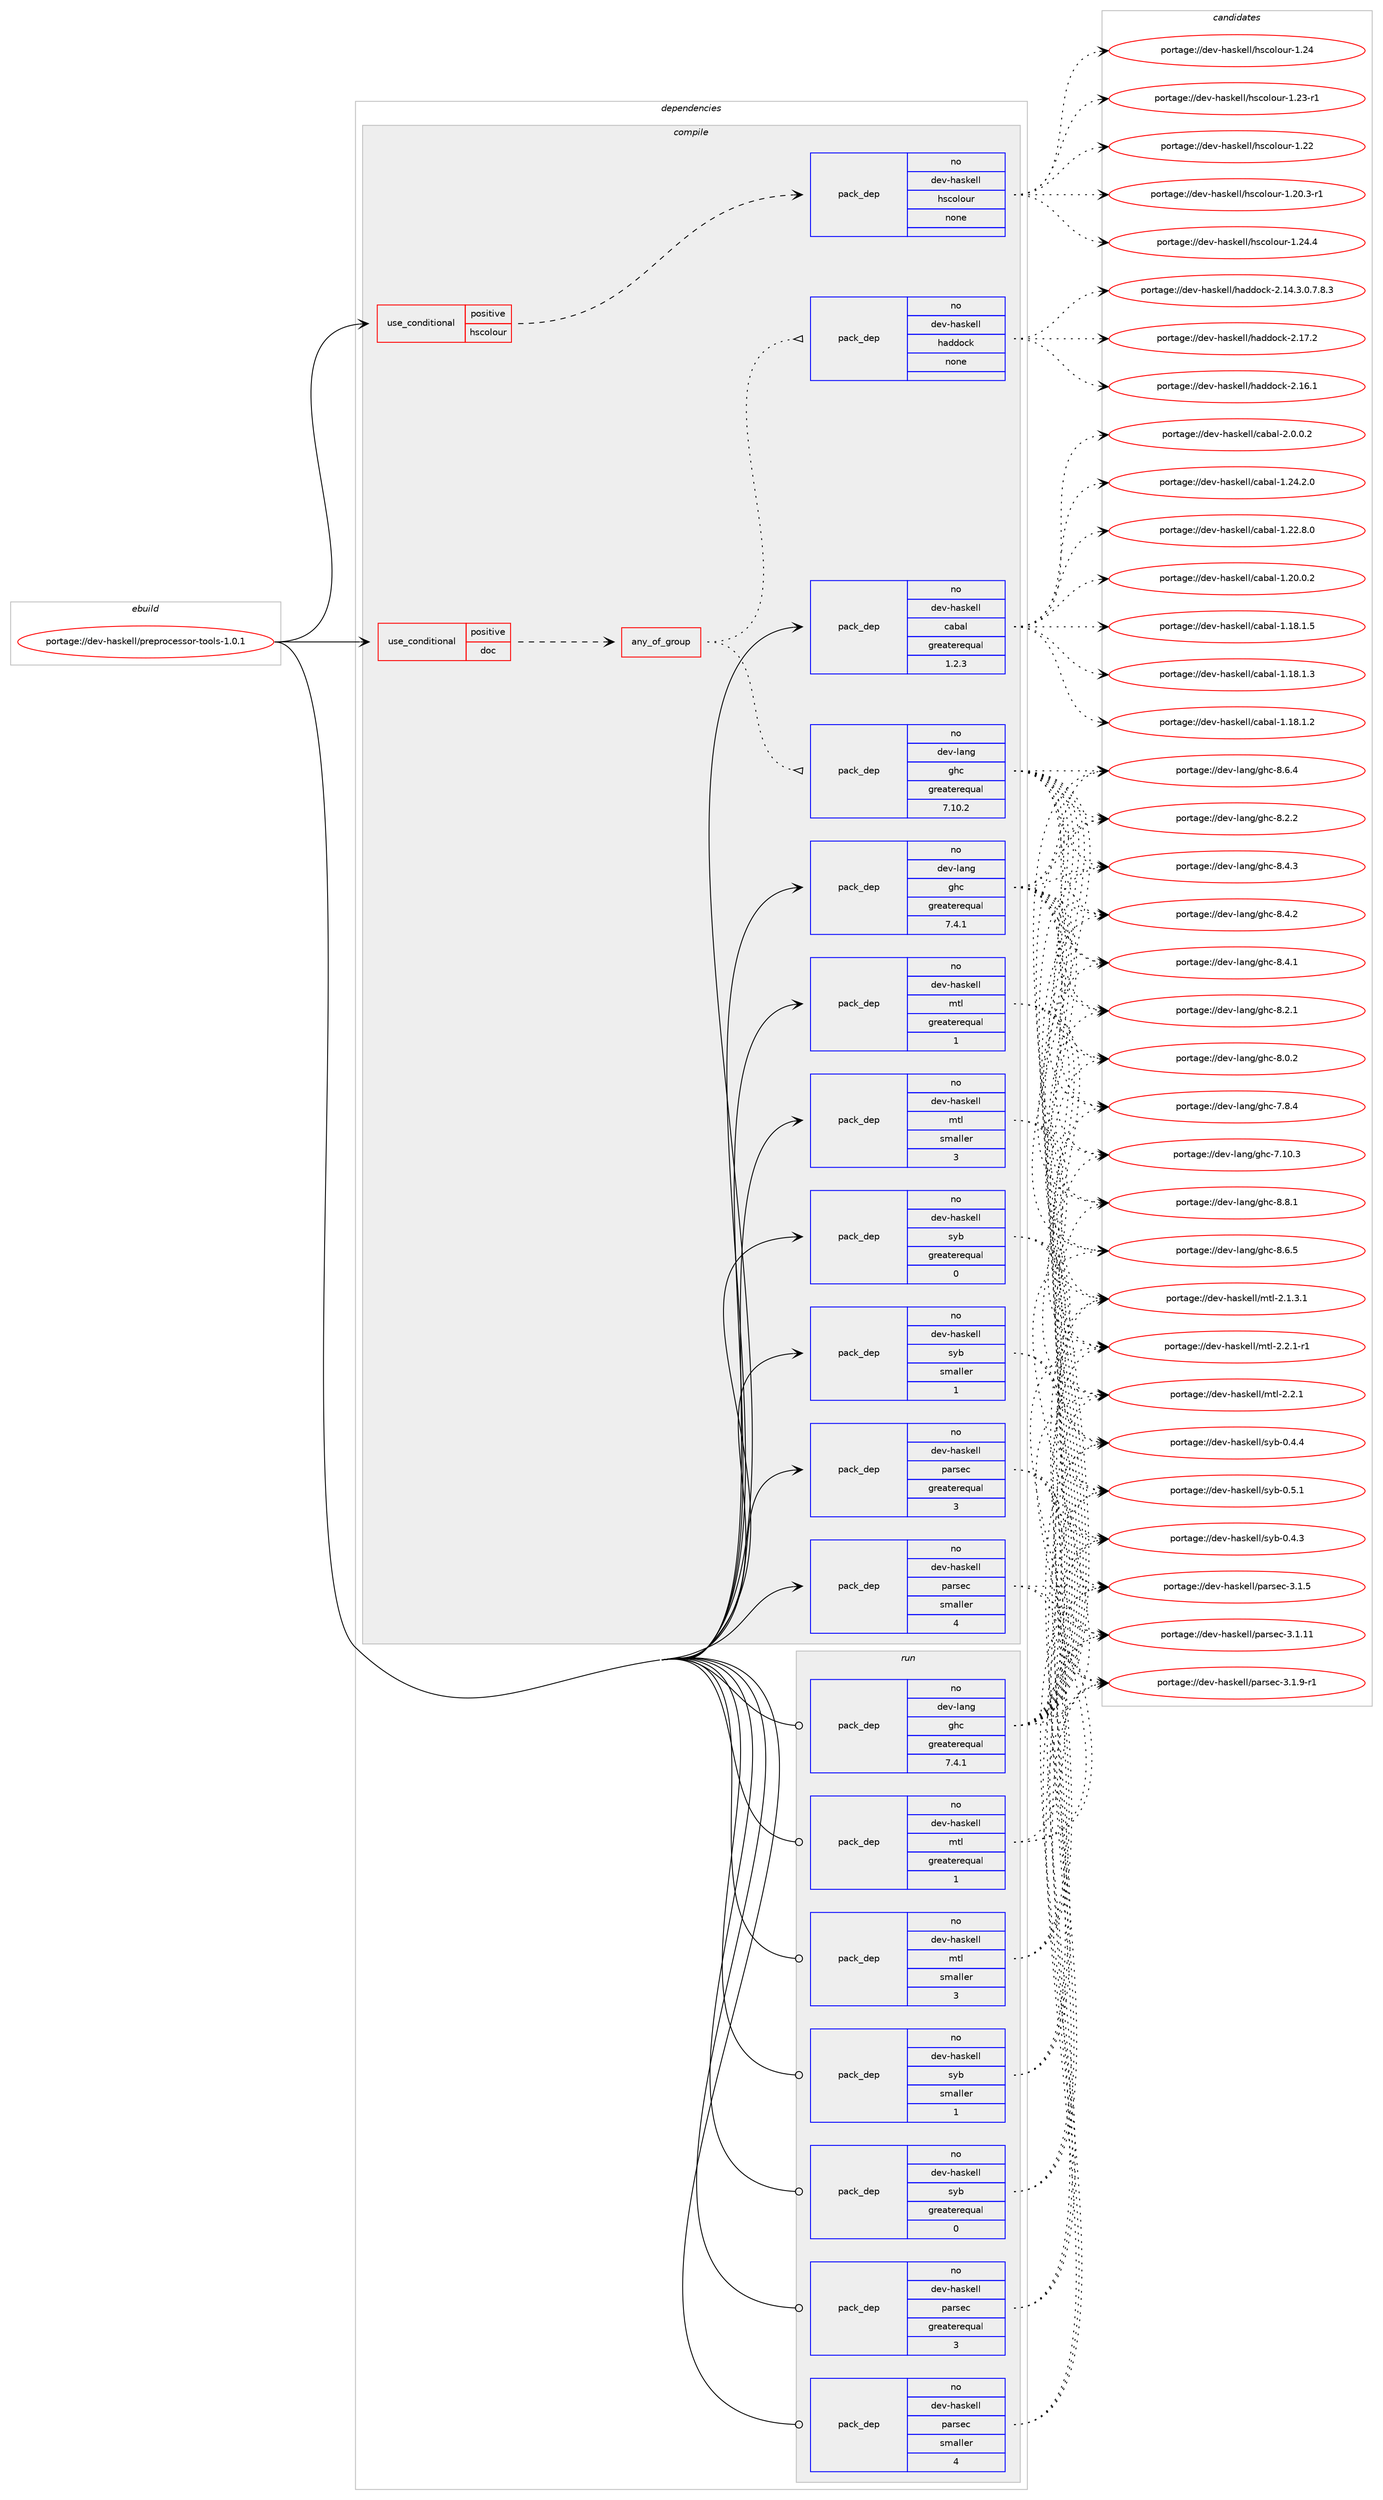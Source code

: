 digraph prolog {

# *************
# Graph options
# *************

newrank=true;
concentrate=true;
compound=true;
graph [rankdir=LR,fontname=Helvetica,fontsize=10,ranksep=1.5];#, ranksep=2.5, nodesep=0.2];
edge  [arrowhead=vee];
node  [fontname=Helvetica,fontsize=10];

# **********
# The ebuild
# **********

subgraph cluster_leftcol {
color=gray;
rank=same;
label=<<i>ebuild</i>>;
id [label="portage://dev-haskell/preprocessor-tools-1.0.1", color=red, width=4, href="../dev-haskell/preprocessor-tools-1.0.1.svg"];
}

# ****************
# The dependencies
# ****************

subgraph cluster_midcol {
color=gray;
label=<<i>dependencies</i>>;
subgraph cluster_compile {
fillcolor="#eeeeee";
style=filled;
label=<<i>compile</i>>;
subgraph cond132176 {
dependency548179 [label=<<TABLE BORDER="0" CELLBORDER="1" CELLSPACING="0" CELLPADDING="4"><TR><TD ROWSPAN="3" CELLPADDING="10">use_conditional</TD></TR><TR><TD>positive</TD></TR><TR><TD>doc</TD></TR></TABLE>>, shape=none, color=red];
subgraph any5905 {
dependency548180 [label=<<TABLE BORDER="0" CELLBORDER="1" CELLSPACING="0" CELLPADDING="4"><TR><TD CELLPADDING="10">any_of_group</TD></TR></TABLE>>, shape=none, color=red];subgraph pack409861 {
dependency548181 [label=<<TABLE BORDER="0" CELLBORDER="1" CELLSPACING="0" CELLPADDING="4" WIDTH="220"><TR><TD ROWSPAN="6" CELLPADDING="30">pack_dep</TD></TR><TR><TD WIDTH="110">no</TD></TR><TR><TD>dev-haskell</TD></TR><TR><TD>haddock</TD></TR><TR><TD>none</TD></TR><TR><TD></TD></TR></TABLE>>, shape=none, color=blue];
}
dependency548180:e -> dependency548181:w [weight=20,style="dotted",arrowhead="oinv"];
subgraph pack409862 {
dependency548182 [label=<<TABLE BORDER="0" CELLBORDER="1" CELLSPACING="0" CELLPADDING="4" WIDTH="220"><TR><TD ROWSPAN="6" CELLPADDING="30">pack_dep</TD></TR><TR><TD WIDTH="110">no</TD></TR><TR><TD>dev-lang</TD></TR><TR><TD>ghc</TD></TR><TR><TD>greaterequal</TD></TR><TR><TD>7.10.2</TD></TR></TABLE>>, shape=none, color=blue];
}
dependency548180:e -> dependency548182:w [weight=20,style="dotted",arrowhead="oinv"];
}
dependency548179:e -> dependency548180:w [weight=20,style="dashed",arrowhead="vee"];
}
id:e -> dependency548179:w [weight=20,style="solid",arrowhead="vee"];
subgraph cond132177 {
dependency548183 [label=<<TABLE BORDER="0" CELLBORDER="1" CELLSPACING="0" CELLPADDING="4"><TR><TD ROWSPAN="3" CELLPADDING="10">use_conditional</TD></TR><TR><TD>positive</TD></TR><TR><TD>hscolour</TD></TR></TABLE>>, shape=none, color=red];
subgraph pack409863 {
dependency548184 [label=<<TABLE BORDER="0" CELLBORDER="1" CELLSPACING="0" CELLPADDING="4" WIDTH="220"><TR><TD ROWSPAN="6" CELLPADDING="30">pack_dep</TD></TR><TR><TD WIDTH="110">no</TD></TR><TR><TD>dev-haskell</TD></TR><TR><TD>hscolour</TD></TR><TR><TD>none</TD></TR><TR><TD></TD></TR></TABLE>>, shape=none, color=blue];
}
dependency548183:e -> dependency548184:w [weight=20,style="dashed",arrowhead="vee"];
}
id:e -> dependency548183:w [weight=20,style="solid",arrowhead="vee"];
subgraph pack409864 {
dependency548185 [label=<<TABLE BORDER="0" CELLBORDER="1" CELLSPACING="0" CELLPADDING="4" WIDTH="220"><TR><TD ROWSPAN="6" CELLPADDING="30">pack_dep</TD></TR><TR><TD WIDTH="110">no</TD></TR><TR><TD>dev-haskell</TD></TR><TR><TD>cabal</TD></TR><TR><TD>greaterequal</TD></TR><TR><TD>1.2.3</TD></TR></TABLE>>, shape=none, color=blue];
}
id:e -> dependency548185:w [weight=20,style="solid",arrowhead="vee"];
subgraph pack409865 {
dependency548186 [label=<<TABLE BORDER="0" CELLBORDER="1" CELLSPACING="0" CELLPADDING="4" WIDTH="220"><TR><TD ROWSPAN="6" CELLPADDING="30">pack_dep</TD></TR><TR><TD WIDTH="110">no</TD></TR><TR><TD>dev-haskell</TD></TR><TR><TD>mtl</TD></TR><TR><TD>greaterequal</TD></TR><TR><TD>1</TD></TR></TABLE>>, shape=none, color=blue];
}
id:e -> dependency548186:w [weight=20,style="solid",arrowhead="vee"];
subgraph pack409866 {
dependency548187 [label=<<TABLE BORDER="0" CELLBORDER="1" CELLSPACING="0" CELLPADDING="4" WIDTH="220"><TR><TD ROWSPAN="6" CELLPADDING="30">pack_dep</TD></TR><TR><TD WIDTH="110">no</TD></TR><TR><TD>dev-haskell</TD></TR><TR><TD>mtl</TD></TR><TR><TD>smaller</TD></TR><TR><TD>3</TD></TR></TABLE>>, shape=none, color=blue];
}
id:e -> dependency548187:w [weight=20,style="solid",arrowhead="vee"];
subgraph pack409867 {
dependency548188 [label=<<TABLE BORDER="0" CELLBORDER="1" CELLSPACING="0" CELLPADDING="4" WIDTH="220"><TR><TD ROWSPAN="6" CELLPADDING="30">pack_dep</TD></TR><TR><TD WIDTH="110">no</TD></TR><TR><TD>dev-haskell</TD></TR><TR><TD>parsec</TD></TR><TR><TD>greaterequal</TD></TR><TR><TD>3</TD></TR></TABLE>>, shape=none, color=blue];
}
id:e -> dependency548188:w [weight=20,style="solid",arrowhead="vee"];
subgraph pack409868 {
dependency548189 [label=<<TABLE BORDER="0" CELLBORDER="1" CELLSPACING="0" CELLPADDING="4" WIDTH="220"><TR><TD ROWSPAN="6" CELLPADDING="30">pack_dep</TD></TR><TR><TD WIDTH="110">no</TD></TR><TR><TD>dev-haskell</TD></TR><TR><TD>parsec</TD></TR><TR><TD>smaller</TD></TR><TR><TD>4</TD></TR></TABLE>>, shape=none, color=blue];
}
id:e -> dependency548189:w [weight=20,style="solid",arrowhead="vee"];
subgraph pack409869 {
dependency548190 [label=<<TABLE BORDER="0" CELLBORDER="1" CELLSPACING="0" CELLPADDING="4" WIDTH="220"><TR><TD ROWSPAN="6" CELLPADDING="30">pack_dep</TD></TR><TR><TD WIDTH="110">no</TD></TR><TR><TD>dev-haskell</TD></TR><TR><TD>syb</TD></TR><TR><TD>greaterequal</TD></TR><TR><TD>0</TD></TR></TABLE>>, shape=none, color=blue];
}
id:e -> dependency548190:w [weight=20,style="solid",arrowhead="vee"];
subgraph pack409870 {
dependency548191 [label=<<TABLE BORDER="0" CELLBORDER="1" CELLSPACING="0" CELLPADDING="4" WIDTH="220"><TR><TD ROWSPAN="6" CELLPADDING="30">pack_dep</TD></TR><TR><TD WIDTH="110">no</TD></TR><TR><TD>dev-haskell</TD></TR><TR><TD>syb</TD></TR><TR><TD>smaller</TD></TR><TR><TD>1</TD></TR></TABLE>>, shape=none, color=blue];
}
id:e -> dependency548191:w [weight=20,style="solid",arrowhead="vee"];
subgraph pack409871 {
dependency548192 [label=<<TABLE BORDER="0" CELLBORDER="1" CELLSPACING="0" CELLPADDING="4" WIDTH="220"><TR><TD ROWSPAN="6" CELLPADDING="30">pack_dep</TD></TR><TR><TD WIDTH="110">no</TD></TR><TR><TD>dev-lang</TD></TR><TR><TD>ghc</TD></TR><TR><TD>greaterequal</TD></TR><TR><TD>7.4.1</TD></TR></TABLE>>, shape=none, color=blue];
}
id:e -> dependency548192:w [weight=20,style="solid",arrowhead="vee"];
}
subgraph cluster_compileandrun {
fillcolor="#eeeeee";
style=filled;
label=<<i>compile and run</i>>;
}
subgraph cluster_run {
fillcolor="#eeeeee";
style=filled;
label=<<i>run</i>>;
subgraph pack409872 {
dependency548193 [label=<<TABLE BORDER="0" CELLBORDER="1" CELLSPACING="0" CELLPADDING="4" WIDTH="220"><TR><TD ROWSPAN="6" CELLPADDING="30">pack_dep</TD></TR><TR><TD WIDTH="110">no</TD></TR><TR><TD>dev-haskell</TD></TR><TR><TD>mtl</TD></TR><TR><TD>greaterequal</TD></TR><TR><TD>1</TD></TR></TABLE>>, shape=none, color=blue];
}
id:e -> dependency548193:w [weight=20,style="solid",arrowhead="odot"];
subgraph pack409873 {
dependency548194 [label=<<TABLE BORDER="0" CELLBORDER="1" CELLSPACING="0" CELLPADDING="4" WIDTH="220"><TR><TD ROWSPAN="6" CELLPADDING="30">pack_dep</TD></TR><TR><TD WIDTH="110">no</TD></TR><TR><TD>dev-haskell</TD></TR><TR><TD>mtl</TD></TR><TR><TD>smaller</TD></TR><TR><TD>3</TD></TR></TABLE>>, shape=none, color=blue];
}
id:e -> dependency548194:w [weight=20,style="solid",arrowhead="odot"];
subgraph pack409874 {
dependency548195 [label=<<TABLE BORDER="0" CELLBORDER="1" CELLSPACING="0" CELLPADDING="4" WIDTH="220"><TR><TD ROWSPAN="6" CELLPADDING="30">pack_dep</TD></TR><TR><TD WIDTH="110">no</TD></TR><TR><TD>dev-haskell</TD></TR><TR><TD>parsec</TD></TR><TR><TD>greaterequal</TD></TR><TR><TD>3</TD></TR></TABLE>>, shape=none, color=blue];
}
id:e -> dependency548195:w [weight=20,style="solid",arrowhead="odot"];
subgraph pack409875 {
dependency548196 [label=<<TABLE BORDER="0" CELLBORDER="1" CELLSPACING="0" CELLPADDING="4" WIDTH="220"><TR><TD ROWSPAN="6" CELLPADDING="30">pack_dep</TD></TR><TR><TD WIDTH="110">no</TD></TR><TR><TD>dev-haskell</TD></TR><TR><TD>parsec</TD></TR><TR><TD>smaller</TD></TR><TR><TD>4</TD></TR></TABLE>>, shape=none, color=blue];
}
id:e -> dependency548196:w [weight=20,style="solid",arrowhead="odot"];
subgraph pack409876 {
dependency548197 [label=<<TABLE BORDER="0" CELLBORDER="1" CELLSPACING="0" CELLPADDING="4" WIDTH="220"><TR><TD ROWSPAN="6" CELLPADDING="30">pack_dep</TD></TR><TR><TD WIDTH="110">no</TD></TR><TR><TD>dev-haskell</TD></TR><TR><TD>syb</TD></TR><TR><TD>greaterequal</TD></TR><TR><TD>0</TD></TR></TABLE>>, shape=none, color=blue];
}
id:e -> dependency548197:w [weight=20,style="solid",arrowhead="odot"];
subgraph pack409877 {
dependency548198 [label=<<TABLE BORDER="0" CELLBORDER="1" CELLSPACING="0" CELLPADDING="4" WIDTH="220"><TR><TD ROWSPAN="6" CELLPADDING="30">pack_dep</TD></TR><TR><TD WIDTH="110">no</TD></TR><TR><TD>dev-haskell</TD></TR><TR><TD>syb</TD></TR><TR><TD>smaller</TD></TR><TR><TD>1</TD></TR></TABLE>>, shape=none, color=blue];
}
id:e -> dependency548198:w [weight=20,style="solid",arrowhead="odot"];
subgraph pack409878 {
dependency548199 [label=<<TABLE BORDER="0" CELLBORDER="1" CELLSPACING="0" CELLPADDING="4" WIDTH="220"><TR><TD ROWSPAN="6" CELLPADDING="30">pack_dep</TD></TR><TR><TD WIDTH="110">no</TD></TR><TR><TD>dev-lang</TD></TR><TR><TD>ghc</TD></TR><TR><TD>greaterequal</TD></TR><TR><TD>7.4.1</TD></TR></TABLE>>, shape=none, color=blue];
}
id:e -> dependency548199:w [weight=20,style="solid",arrowhead="odot"];
}
}

# **************
# The candidates
# **************

subgraph cluster_choices {
rank=same;
color=gray;
label=<<i>candidates</i>>;

subgraph choice409861 {
color=black;
nodesep=1;
choice100101118451049711510710110810847104971001001119910745504649554650 [label="portage://dev-haskell/haddock-2.17.2", color=red, width=4,href="../dev-haskell/haddock-2.17.2.svg"];
choice100101118451049711510710110810847104971001001119910745504649544649 [label="portage://dev-haskell/haddock-2.16.1", color=red, width=4,href="../dev-haskell/haddock-2.16.1.svg"];
choice1001011184510497115107101108108471049710010011199107455046495246514648465546564651 [label="portage://dev-haskell/haddock-2.14.3.0.7.8.3", color=red, width=4,href="../dev-haskell/haddock-2.14.3.0.7.8.3.svg"];
dependency548181:e -> choice100101118451049711510710110810847104971001001119910745504649554650:w [style=dotted,weight="100"];
dependency548181:e -> choice100101118451049711510710110810847104971001001119910745504649544649:w [style=dotted,weight="100"];
dependency548181:e -> choice1001011184510497115107101108108471049710010011199107455046495246514648465546564651:w [style=dotted,weight="100"];
}
subgraph choice409862 {
color=black;
nodesep=1;
choice10010111845108971101034710310499455646564649 [label="portage://dev-lang/ghc-8.8.1", color=red, width=4,href="../dev-lang/ghc-8.8.1.svg"];
choice10010111845108971101034710310499455646544653 [label="portage://dev-lang/ghc-8.6.5", color=red, width=4,href="../dev-lang/ghc-8.6.5.svg"];
choice10010111845108971101034710310499455646544652 [label="portage://dev-lang/ghc-8.6.4", color=red, width=4,href="../dev-lang/ghc-8.6.4.svg"];
choice10010111845108971101034710310499455646524651 [label="portage://dev-lang/ghc-8.4.3", color=red, width=4,href="../dev-lang/ghc-8.4.3.svg"];
choice10010111845108971101034710310499455646524650 [label="portage://dev-lang/ghc-8.4.2", color=red, width=4,href="../dev-lang/ghc-8.4.2.svg"];
choice10010111845108971101034710310499455646524649 [label="portage://dev-lang/ghc-8.4.1", color=red, width=4,href="../dev-lang/ghc-8.4.1.svg"];
choice10010111845108971101034710310499455646504650 [label="portage://dev-lang/ghc-8.2.2", color=red, width=4,href="../dev-lang/ghc-8.2.2.svg"];
choice10010111845108971101034710310499455646504649 [label="portage://dev-lang/ghc-8.2.1", color=red, width=4,href="../dev-lang/ghc-8.2.1.svg"];
choice10010111845108971101034710310499455646484650 [label="portage://dev-lang/ghc-8.0.2", color=red, width=4,href="../dev-lang/ghc-8.0.2.svg"];
choice10010111845108971101034710310499455546564652 [label="portage://dev-lang/ghc-7.8.4", color=red, width=4,href="../dev-lang/ghc-7.8.4.svg"];
choice1001011184510897110103471031049945554649484651 [label="portage://dev-lang/ghc-7.10.3", color=red, width=4,href="../dev-lang/ghc-7.10.3.svg"];
dependency548182:e -> choice10010111845108971101034710310499455646564649:w [style=dotted,weight="100"];
dependency548182:e -> choice10010111845108971101034710310499455646544653:w [style=dotted,weight="100"];
dependency548182:e -> choice10010111845108971101034710310499455646544652:w [style=dotted,weight="100"];
dependency548182:e -> choice10010111845108971101034710310499455646524651:w [style=dotted,weight="100"];
dependency548182:e -> choice10010111845108971101034710310499455646524650:w [style=dotted,weight="100"];
dependency548182:e -> choice10010111845108971101034710310499455646524649:w [style=dotted,weight="100"];
dependency548182:e -> choice10010111845108971101034710310499455646504650:w [style=dotted,weight="100"];
dependency548182:e -> choice10010111845108971101034710310499455646504649:w [style=dotted,weight="100"];
dependency548182:e -> choice10010111845108971101034710310499455646484650:w [style=dotted,weight="100"];
dependency548182:e -> choice10010111845108971101034710310499455546564652:w [style=dotted,weight="100"];
dependency548182:e -> choice1001011184510897110103471031049945554649484651:w [style=dotted,weight="100"];
}
subgraph choice409863 {
color=black;
nodesep=1;
choice1001011184510497115107101108108471041159911110811111711445494650524652 [label="portage://dev-haskell/hscolour-1.24.4", color=red, width=4,href="../dev-haskell/hscolour-1.24.4.svg"];
choice100101118451049711510710110810847104115991111081111171144549465052 [label="portage://dev-haskell/hscolour-1.24", color=red, width=4,href="../dev-haskell/hscolour-1.24.svg"];
choice1001011184510497115107101108108471041159911110811111711445494650514511449 [label="portage://dev-haskell/hscolour-1.23-r1", color=red, width=4,href="../dev-haskell/hscolour-1.23-r1.svg"];
choice100101118451049711510710110810847104115991111081111171144549465050 [label="portage://dev-haskell/hscolour-1.22", color=red, width=4,href="../dev-haskell/hscolour-1.22.svg"];
choice10010111845104971151071011081084710411599111108111117114454946504846514511449 [label="portage://dev-haskell/hscolour-1.20.3-r1", color=red, width=4,href="../dev-haskell/hscolour-1.20.3-r1.svg"];
dependency548184:e -> choice1001011184510497115107101108108471041159911110811111711445494650524652:w [style=dotted,weight="100"];
dependency548184:e -> choice100101118451049711510710110810847104115991111081111171144549465052:w [style=dotted,weight="100"];
dependency548184:e -> choice1001011184510497115107101108108471041159911110811111711445494650514511449:w [style=dotted,weight="100"];
dependency548184:e -> choice100101118451049711510710110810847104115991111081111171144549465050:w [style=dotted,weight="100"];
dependency548184:e -> choice10010111845104971151071011081084710411599111108111117114454946504846514511449:w [style=dotted,weight="100"];
}
subgraph choice409864 {
color=black;
nodesep=1;
choice100101118451049711510710110810847999798971084550464846484650 [label="portage://dev-haskell/cabal-2.0.0.2", color=red, width=4,href="../dev-haskell/cabal-2.0.0.2.svg"];
choice10010111845104971151071011081084799979897108454946505246504648 [label="portage://dev-haskell/cabal-1.24.2.0", color=red, width=4,href="../dev-haskell/cabal-1.24.2.0.svg"];
choice10010111845104971151071011081084799979897108454946505046564648 [label="portage://dev-haskell/cabal-1.22.8.0", color=red, width=4,href="../dev-haskell/cabal-1.22.8.0.svg"];
choice10010111845104971151071011081084799979897108454946504846484650 [label="portage://dev-haskell/cabal-1.20.0.2", color=red, width=4,href="../dev-haskell/cabal-1.20.0.2.svg"];
choice10010111845104971151071011081084799979897108454946495646494653 [label="portage://dev-haskell/cabal-1.18.1.5", color=red, width=4,href="../dev-haskell/cabal-1.18.1.5.svg"];
choice10010111845104971151071011081084799979897108454946495646494651 [label="portage://dev-haskell/cabal-1.18.1.3", color=red, width=4,href="../dev-haskell/cabal-1.18.1.3.svg"];
choice10010111845104971151071011081084799979897108454946495646494650 [label="portage://dev-haskell/cabal-1.18.1.2", color=red, width=4,href="../dev-haskell/cabal-1.18.1.2.svg"];
dependency548185:e -> choice100101118451049711510710110810847999798971084550464846484650:w [style=dotted,weight="100"];
dependency548185:e -> choice10010111845104971151071011081084799979897108454946505246504648:w [style=dotted,weight="100"];
dependency548185:e -> choice10010111845104971151071011081084799979897108454946505046564648:w [style=dotted,weight="100"];
dependency548185:e -> choice10010111845104971151071011081084799979897108454946504846484650:w [style=dotted,weight="100"];
dependency548185:e -> choice10010111845104971151071011081084799979897108454946495646494653:w [style=dotted,weight="100"];
dependency548185:e -> choice10010111845104971151071011081084799979897108454946495646494651:w [style=dotted,weight="100"];
dependency548185:e -> choice10010111845104971151071011081084799979897108454946495646494650:w [style=dotted,weight="100"];
}
subgraph choice409865 {
color=black;
nodesep=1;
choice1001011184510497115107101108108471091161084550465046494511449 [label="portage://dev-haskell/mtl-2.2.1-r1", color=red, width=4,href="../dev-haskell/mtl-2.2.1-r1.svg"];
choice100101118451049711510710110810847109116108455046504649 [label="portage://dev-haskell/mtl-2.2.1", color=red, width=4,href="../dev-haskell/mtl-2.2.1.svg"];
choice1001011184510497115107101108108471091161084550464946514649 [label="portage://dev-haskell/mtl-2.1.3.1", color=red, width=4,href="../dev-haskell/mtl-2.1.3.1.svg"];
dependency548186:e -> choice1001011184510497115107101108108471091161084550465046494511449:w [style=dotted,weight="100"];
dependency548186:e -> choice100101118451049711510710110810847109116108455046504649:w [style=dotted,weight="100"];
dependency548186:e -> choice1001011184510497115107101108108471091161084550464946514649:w [style=dotted,weight="100"];
}
subgraph choice409866 {
color=black;
nodesep=1;
choice1001011184510497115107101108108471091161084550465046494511449 [label="portage://dev-haskell/mtl-2.2.1-r1", color=red, width=4,href="../dev-haskell/mtl-2.2.1-r1.svg"];
choice100101118451049711510710110810847109116108455046504649 [label="portage://dev-haskell/mtl-2.2.1", color=red, width=4,href="../dev-haskell/mtl-2.2.1.svg"];
choice1001011184510497115107101108108471091161084550464946514649 [label="portage://dev-haskell/mtl-2.1.3.1", color=red, width=4,href="../dev-haskell/mtl-2.1.3.1.svg"];
dependency548187:e -> choice1001011184510497115107101108108471091161084550465046494511449:w [style=dotted,weight="100"];
dependency548187:e -> choice100101118451049711510710110810847109116108455046504649:w [style=dotted,weight="100"];
dependency548187:e -> choice1001011184510497115107101108108471091161084550464946514649:w [style=dotted,weight="100"];
}
subgraph choice409867 {
color=black;
nodesep=1;
choice10010111845104971151071011081084711297114115101994551464946574511449 [label="portage://dev-haskell/parsec-3.1.9-r1", color=red, width=4,href="../dev-haskell/parsec-3.1.9-r1.svg"];
choice1001011184510497115107101108108471129711411510199455146494653 [label="portage://dev-haskell/parsec-3.1.5", color=red, width=4,href="../dev-haskell/parsec-3.1.5.svg"];
choice100101118451049711510710110810847112971141151019945514649464949 [label="portage://dev-haskell/parsec-3.1.11", color=red, width=4,href="../dev-haskell/parsec-3.1.11.svg"];
dependency548188:e -> choice10010111845104971151071011081084711297114115101994551464946574511449:w [style=dotted,weight="100"];
dependency548188:e -> choice1001011184510497115107101108108471129711411510199455146494653:w [style=dotted,weight="100"];
dependency548188:e -> choice100101118451049711510710110810847112971141151019945514649464949:w [style=dotted,weight="100"];
}
subgraph choice409868 {
color=black;
nodesep=1;
choice10010111845104971151071011081084711297114115101994551464946574511449 [label="portage://dev-haskell/parsec-3.1.9-r1", color=red, width=4,href="../dev-haskell/parsec-3.1.9-r1.svg"];
choice1001011184510497115107101108108471129711411510199455146494653 [label="portage://dev-haskell/parsec-3.1.5", color=red, width=4,href="../dev-haskell/parsec-3.1.5.svg"];
choice100101118451049711510710110810847112971141151019945514649464949 [label="portage://dev-haskell/parsec-3.1.11", color=red, width=4,href="../dev-haskell/parsec-3.1.11.svg"];
dependency548189:e -> choice10010111845104971151071011081084711297114115101994551464946574511449:w [style=dotted,weight="100"];
dependency548189:e -> choice1001011184510497115107101108108471129711411510199455146494653:w [style=dotted,weight="100"];
dependency548189:e -> choice100101118451049711510710110810847112971141151019945514649464949:w [style=dotted,weight="100"];
}
subgraph choice409869 {
color=black;
nodesep=1;
choice10010111845104971151071011081084711512198454846534649 [label="portage://dev-haskell/syb-0.5.1", color=red, width=4,href="../dev-haskell/syb-0.5.1.svg"];
choice10010111845104971151071011081084711512198454846524652 [label="portage://dev-haskell/syb-0.4.4", color=red, width=4,href="../dev-haskell/syb-0.4.4.svg"];
choice10010111845104971151071011081084711512198454846524651 [label="portage://dev-haskell/syb-0.4.3", color=red, width=4,href="../dev-haskell/syb-0.4.3.svg"];
dependency548190:e -> choice10010111845104971151071011081084711512198454846534649:w [style=dotted,weight="100"];
dependency548190:e -> choice10010111845104971151071011081084711512198454846524652:w [style=dotted,weight="100"];
dependency548190:e -> choice10010111845104971151071011081084711512198454846524651:w [style=dotted,weight="100"];
}
subgraph choice409870 {
color=black;
nodesep=1;
choice10010111845104971151071011081084711512198454846534649 [label="portage://dev-haskell/syb-0.5.1", color=red, width=4,href="../dev-haskell/syb-0.5.1.svg"];
choice10010111845104971151071011081084711512198454846524652 [label="portage://dev-haskell/syb-0.4.4", color=red, width=4,href="../dev-haskell/syb-0.4.4.svg"];
choice10010111845104971151071011081084711512198454846524651 [label="portage://dev-haskell/syb-0.4.3", color=red, width=4,href="../dev-haskell/syb-0.4.3.svg"];
dependency548191:e -> choice10010111845104971151071011081084711512198454846534649:w [style=dotted,weight="100"];
dependency548191:e -> choice10010111845104971151071011081084711512198454846524652:w [style=dotted,weight="100"];
dependency548191:e -> choice10010111845104971151071011081084711512198454846524651:w [style=dotted,weight="100"];
}
subgraph choice409871 {
color=black;
nodesep=1;
choice10010111845108971101034710310499455646564649 [label="portage://dev-lang/ghc-8.8.1", color=red, width=4,href="../dev-lang/ghc-8.8.1.svg"];
choice10010111845108971101034710310499455646544653 [label="portage://dev-lang/ghc-8.6.5", color=red, width=4,href="../dev-lang/ghc-8.6.5.svg"];
choice10010111845108971101034710310499455646544652 [label="portage://dev-lang/ghc-8.6.4", color=red, width=4,href="../dev-lang/ghc-8.6.4.svg"];
choice10010111845108971101034710310499455646524651 [label="portage://dev-lang/ghc-8.4.3", color=red, width=4,href="../dev-lang/ghc-8.4.3.svg"];
choice10010111845108971101034710310499455646524650 [label="portage://dev-lang/ghc-8.4.2", color=red, width=4,href="../dev-lang/ghc-8.4.2.svg"];
choice10010111845108971101034710310499455646524649 [label="portage://dev-lang/ghc-8.4.1", color=red, width=4,href="../dev-lang/ghc-8.4.1.svg"];
choice10010111845108971101034710310499455646504650 [label="portage://dev-lang/ghc-8.2.2", color=red, width=4,href="../dev-lang/ghc-8.2.2.svg"];
choice10010111845108971101034710310499455646504649 [label="portage://dev-lang/ghc-8.2.1", color=red, width=4,href="../dev-lang/ghc-8.2.1.svg"];
choice10010111845108971101034710310499455646484650 [label="portage://dev-lang/ghc-8.0.2", color=red, width=4,href="../dev-lang/ghc-8.0.2.svg"];
choice10010111845108971101034710310499455546564652 [label="portage://dev-lang/ghc-7.8.4", color=red, width=4,href="../dev-lang/ghc-7.8.4.svg"];
choice1001011184510897110103471031049945554649484651 [label="portage://dev-lang/ghc-7.10.3", color=red, width=4,href="../dev-lang/ghc-7.10.3.svg"];
dependency548192:e -> choice10010111845108971101034710310499455646564649:w [style=dotted,weight="100"];
dependency548192:e -> choice10010111845108971101034710310499455646544653:w [style=dotted,weight="100"];
dependency548192:e -> choice10010111845108971101034710310499455646544652:w [style=dotted,weight="100"];
dependency548192:e -> choice10010111845108971101034710310499455646524651:w [style=dotted,weight="100"];
dependency548192:e -> choice10010111845108971101034710310499455646524650:w [style=dotted,weight="100"];
dependency548192:e -> choice10010111845108971101034710310499455646524649:w [style=dotted,weight="100"];
dependency548192:e -> choice10010111845108971101034710310499455646504650:w [style=dotted,weight="100"];
dependency548192:e -> choice10010111845108971101034710310499455646504649:w [style=dotted,weight="100"];
dependency548192:e -> choice10010111845108971101034710310499455646484650:w [style=dotted,weight="100"];
dependency548192:e -> choice10010111845108971101034710310499455546564652:w [style=dotted,weight="100"];
dependency548192:e -> choice1001011184510897110103471031049945554649484651:w [style=dotted,weight="100"];
}
subgraph choice409872 {
color=black;
nodesep=1;
choice1001011184510497115107101108108471091161084550465046494511449 [label="portage://dev-haskell/mtl-2.2.1-r1", color=red, width=4,href="../dev-haskell/mtl-2.2.1-r1.svg"];
choice100101118451049711510710110810847109116108455046504649 [label="portage://dev-haskell/mtl-2.2.1", color=red, width=4,href="../dev-haskell/mtl-2.2.1.svg"];
choice1001011184510497115107101108108471091161084550464946514649 [label="portage://dev-haskell/mtl-2.1.3.1", color=red, width=4,href="../dev-haskell/mtl-2.1.3.1.svg"];
dependency548193:e -> choice1001011184510497115107101108108471091161084550465046494511449:w [style=dotted,weight="100"];
dependency548193:e -> choice100101118451049711510710110810847109116108455046504649:w [style=dotted,weight="100"];
dependency548193:e -> choice1001011184510497115107101108108471091161084550464946514649:w [style=dotted,weight="100"];
}
subgraph choice409873 {
color=black;
nodesep=1;
choice1001011184510497115107101108108471091161084550465046494511449 [label="portage://dev-haskell/mtl-2.2.1-r1", color=red, width=4,href="../dev-haskell/mtl-2.2.1-r1.svg"];
choice100101118451049711510710110810847109116108455046504649 [label="portage://dev-haskell/mtl-2.2.1", color=red, width=4,href="../dev-haskell/mtl-2.2.1.svg"];
choice1001011184510497115107101108108471091161084550464946514649 [label="portage://dev-haskell/mtl-2.1.3.1", color=red, width=4,href="../dev-haskell/mtl-2.1.3.1.svg"];
dependency548194:e -> choice1001011184510497115107101108108471091161084550465046494511449:w [style=dotted,weight="100"];
dependency548194:e -> choice100101118451049711510710110810847109116108455046504649:w [style=dotted,weight="100"];
dependency548194:e -> choice1001011184510497115107101108108471091161084550464946514649:w [style=dotted,weight="100"];
}
subgraph choice409874 {
color=black;
nodesep=1;
choice10010111845104971151071011081084711297114115101994551464946574511449 [label="portage://dev-haskell/parsec-3.1.9-r1", color=red, width=4,href="../dev-haskell/parsec-3.1.9-r1.svg"];
choice1001011184510497115107101108108471129711411510199455146494653 [label="portage://dev-haskell/parsec-3.1.5", color=red, width=4,href="../dev-haskell/parsec-3.1.5.svg"];
choice100101118451049711510710110810847112971141151019945514649464949 [label="portage://dev-haskell/parsec-3.1.11", color=red, width=4,href="../dev-haskell/parsec-3.1.11.svg"];
dependency548195:e -> choice10010111845104971151071011081084711297114115101994551464946574511449:w [style=dotted,weight="100"];
dependency548195:e -> choice1001011184510497115107101108108471129711411510199455146494653:w [style=dotted,weight="100"];
dependency548195:e -> choice100101118451049711510710110810847112971141151019945514649464949:w [style=dotted,weight="100"];
}
subgraph choice409875 {
color=black;
nodesep=1;
choice10010111845104971151071011081084711297114115101994551464946574511449 [label="portage://dev-haskell/parsec-3.1.9-r1", color=red, width=4,href="../dev-haskell/parsec-3.1.9-r1.svg"];
choice1001011184510497115107101108108471129711411510199455146494653 [label="portage://dev-haskell/parsec-3.1.5", color=red, width=4,href="../dev-haskell/parsec-3.1.5.svg"];
choice100101118451049711510710110810847112971141151019945514649464949 [label="portage://dev-haskell/parsec-3.1.11", color=red, width=4,href="../dev-haskell/parsec-3.1.11.svg"];
dependency548196:e -> choice10010111845104971151071011081084711297114115101994551464946574511449:w [style=dotted,weight="100"];
dependency548196:e -> choice1001011184510497115107101108108471129711411510199455146494653:w [style=dotted,weight="100"];
dependency548196:e -> choice100101118451049711510710110810847112971141151019945514649464949:w [style=dotted,weight="100"];
}
subgraph choice409876 {
color=black;
nodesep=1;
choice10010111845104971151071011081084711512198454846534649 [label="portage://dev-haskell/syb-0.5.1", color=red, width=4,href="../dev-haskell/syb-0.5.1.svg"];
choice10010111845104971151071011081084711512198454846524652 [label="portage://dev-haskell/syb-0.4.4", color=red, width=4,href="../dev-haskell/syb-0.4.4.svg"];
choice10010111845104971151071011081084711512198454846524651 [label="portage://dev-haskell/syb-0.4.3", color=red, width=4,href="../dev-haskell/syb-0.4.3.svg"];
dependency548197:e -> choice10010111845104971151071011081084711512198454846534649:w [style=dotted,weight="100"];
dependency548197:e -> choice10010111845104971151071011081084711512198454846524652:w [style=dotted,weight="100"];
dependency548197:e -> choice10010111845104971151071011081084711512198454846524651:w [style=dotted,weight="100"];
}
subgraph choice409877 {
color=black;
nodesep=1;
choice10010111845104971151071011081084711512198454846534649 [label="portage://dev-haskell/syb-0.5.1", color=red, width=4,href="../dev-haskell/syb-0.5.1.svg"];
choice10010111845104971151071011081084711512198454846524652 [label="portage://dev-haskell/syb-0.4.4", color=red, width=4,href="../dev-haskell/syb-0.4.4.svg"];
choice10010111845104971151071011081084711512198454846524651 [label="portage://dev-haskell/syb-0.4.3", color=red, width=4,href="../dev-haskell/syb-0.4.3.svg"];
dependency548198:e -> choice10010111845104971151071011081084711512198454846534649:w [style=dotted,weight="100"];
dependency548198:e -> choice10010111845104971151071011081084711512198454846524652:w [style=dotted,weight="100"];
dependency548198:e -> choice10010111845104971151071011081084711512198454846524651:w [style=dotted,weight="100"];
}
subgraph choice409878 {
color=black;
nodesep=1;
choice10010111845108971101034710310499455646564649 [label="portage://dev-lang/ghc-8.8.1", color=red, width=4,href="../dev-lang/ghc-8.8.1.svg"];
choice10010111845108971101034710310499455646544653 [label="portage://dev-lang/ghc-8.6.5", color=red, width=4,href="../dev-lang/ghc-8.6.5.svg"];
choice10010111845108971101034710310499455646544652 [label="portage://dev-lang/ghc-8.6.4", color=red, width=4,href="../dev-lang/ghc-8.6.4.svg"];
choice10010111845108971101034710310499455646524651 [label="portage://dev-lang/ghc-8.4.3", color=red, width=4,href="../dev-lang/ghc-8.4.3.svg"];
choice10010111845108971101034710310499455646524650 [label="portage://dev-lang/ghc-8.4.2", color=red, width=4,href="../dev-lang/ghc-8.4.2.svg"];
choice10010111845108971101034710310499455646524649 [label="portage://dev-lang/ghc-8.4.1", color=red, width=4,href="../dev-lang/ghc-8.4.1.svg"];
choice10010111845108971101034710310499455646504650 [label="portage://dev-lang/ghc-8.2.2", color=red, width=4,href="../dev-lang/ghc-8.2.2.svg"];
choice10010111845108971101034710310499455646504649 [label="portage://dev-lang/ghc-8.2.1", color=red, width=4,href="../dev-lang/ghc-8.2.1.svg"];
choice10010111845108971101034710310499455646484650 [label="portage://dev-lang/ghc-8.0.2", color=red, width=4,href="../dev-lang/ghc-8.0.2.svg"];
choice10010111845108971101034710310499455546564652 [label="portage://dev-lang/ghc-7.8.4", color=red, width=4,href="../dev-lang/ghc-7.8.4.svg"];
choice1001011184510897110103471031049945554649484651 [label="portage://dev-lang/ghc-7.10.3", color=red, width=4,href="../dev-lang/ghc-7.10.3.svg"];
dependency548199:e -> choice10010111845108971101034710310499455646564649:w [style=dotted,weight="100"];
dependency548199:e -> choice10010111845108971101034710310499455646544653:w [style=dotted,weight="100"];
dependency548199:e -> choice10010111845108971101034710310499455646544652:w [style=dotted,weight="100"];
dependency548199:e -> choice10010111845108971101034710310499455646524651:w [style=dotted,weight="100"];
dependency548199:e -> choice10010111845108971101034710310499455646524650:w [style=dotted,weight="100"];
dependency548199:e -> choice10010111845108971101034710310499455646524649:w [style=dotted,weight="100"];
dependency548199:e -> choice10010111845108971101034710310499455646504650:w [style=dotted,weight="100"];
dependency548199:e -> choice10010111845108971101034710310499455646504649:w [style=dotted,weight="100"];
dependency548199:e -> choice10010111845108971101034710310499455646484650:w [style=dotted,weight="100"];
dependency548199:e -> choice10010111845108971101034710310499455546564652:w [style=dotted,weight="100"];
dependency548199:e -> choice1001011184510897110103471031049945554649484651:w [style=dotted,weight="100"];
}
}

}
